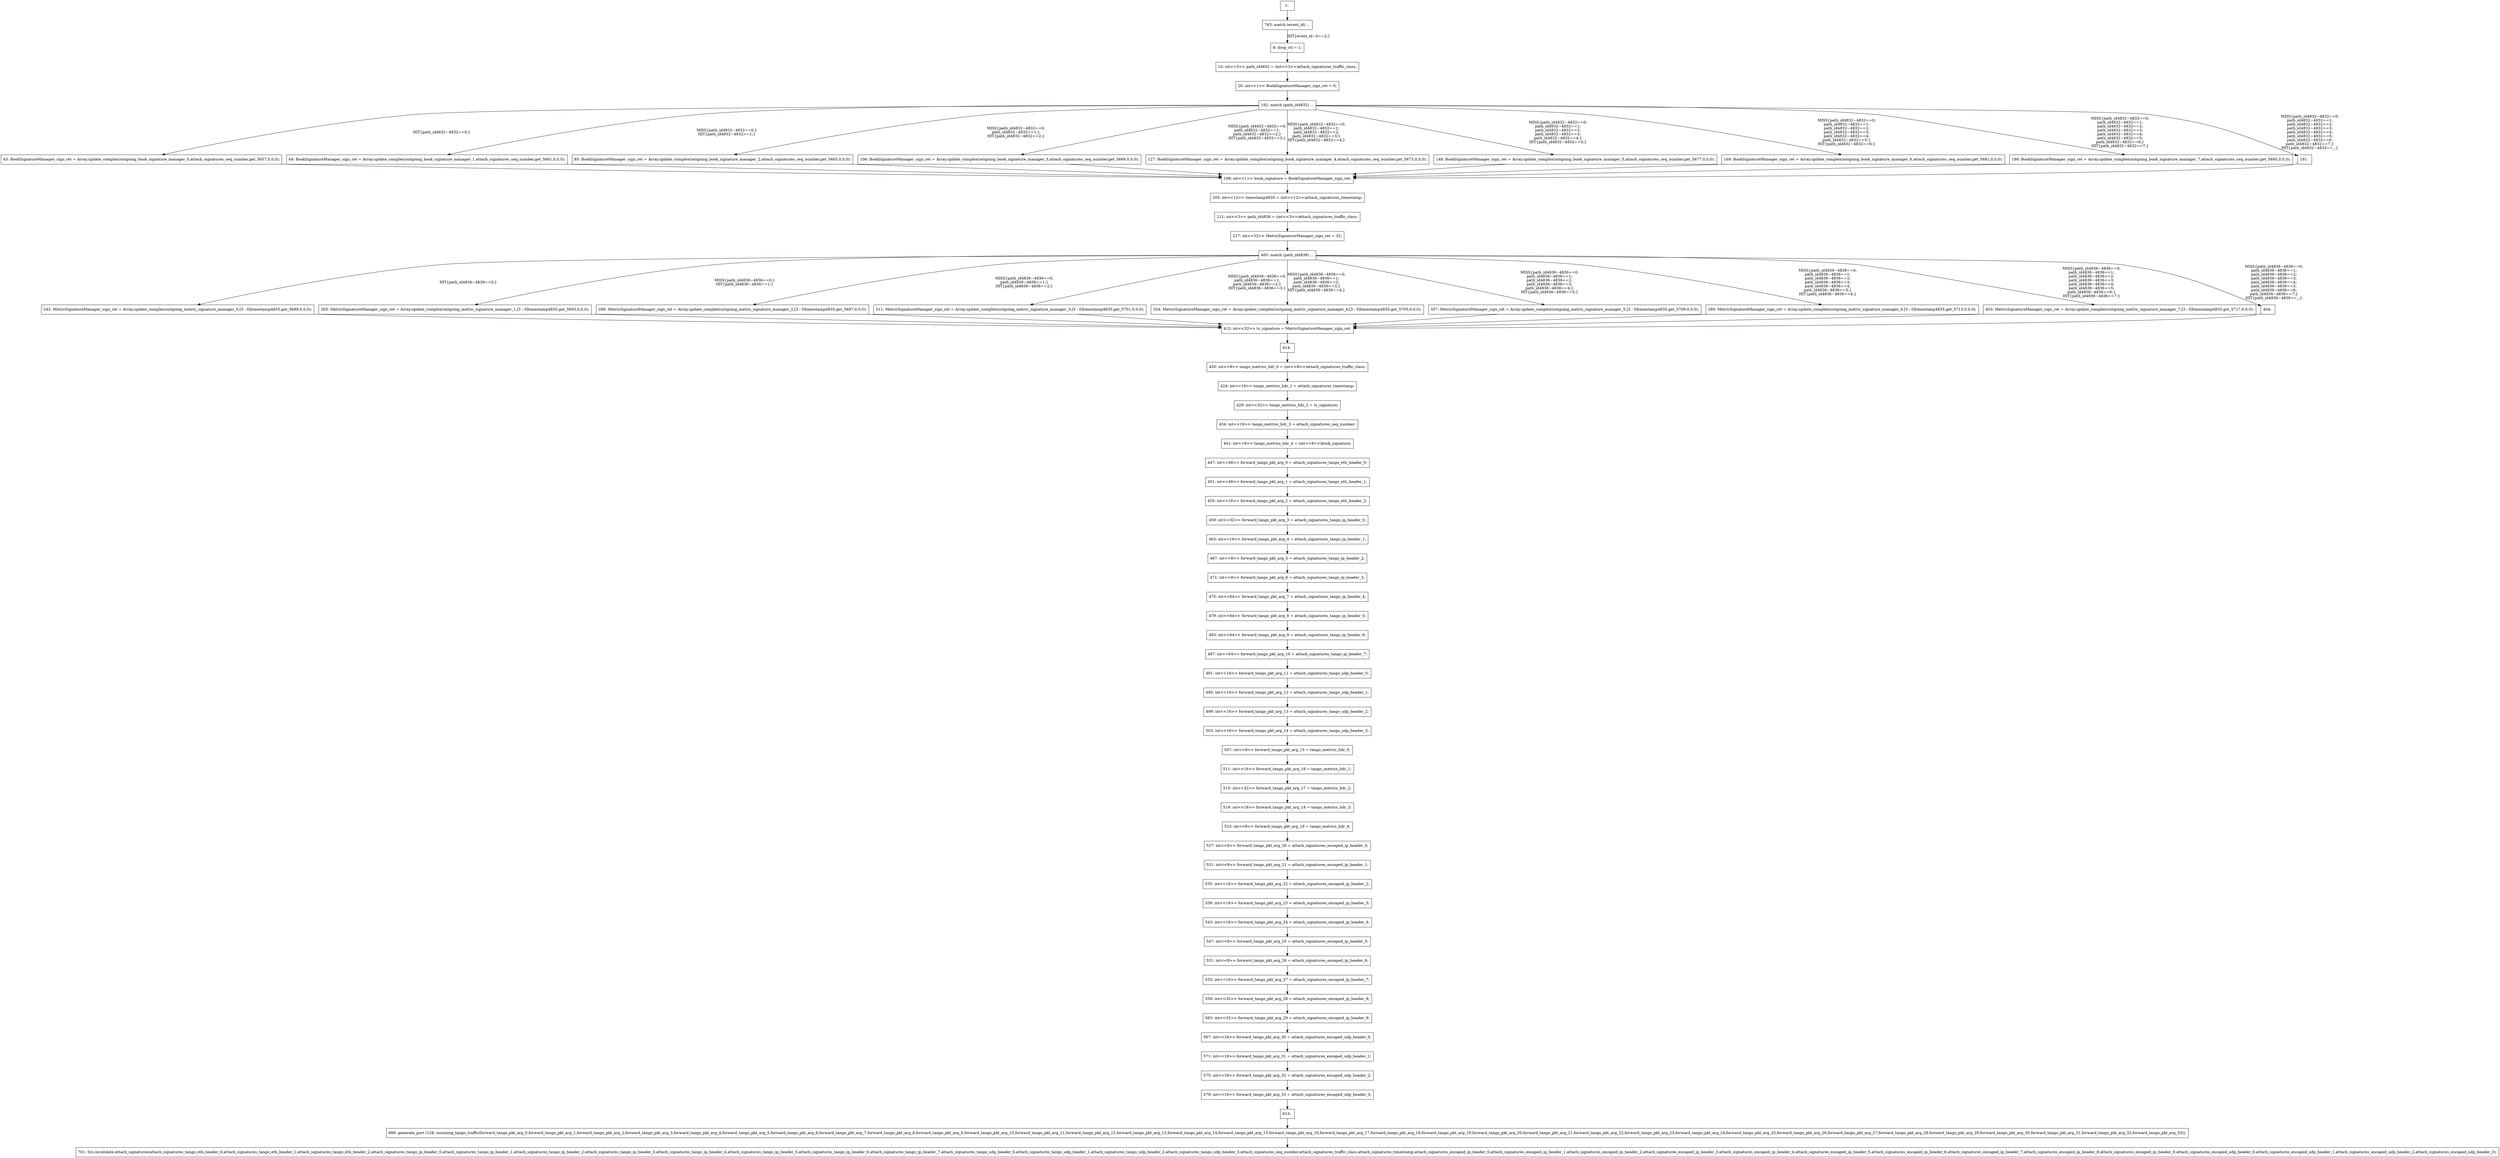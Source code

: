 digraph G {
  "1: " [shape=box, ];
  "8: drop_ctl = 1;" [shape=box, ];
  "14: int<<3>> path_id4832 = (int<<3>>)attach_signatures_traffic_class;" [
  shape=box, ];
  "20: int<<1>> BookSignatureManager_sign_ret = 0;" [shape=box, ];
  "43: BookSignatureManager_sign_ret = Array.update_complex(outgoing_book_signature_manager_0,attach_signatures_seq_number,get_5657,0,0,0);" [
  shape=box, ];
  "64: BookSignatureManager_sign_ret = Array.update_complex(outgoing_book_signature_manager_1,attach_signatures_seq_number,get_5661,0,0,0);" [
  shape=box, ];
  "85: BookSignatureManager_sign_ret = Array.update_complex(outgoing_book_signature_manager_2,attach_signatures_seq_number,get_5665,0,0,0);" [
  shape=box, ];
  "106: BookSignatureManager_sign_ret = Array.update_complex(outgoing_book_signature_manager_3,attach_signatures_seq_number,get_5669,0,0,0);" [
  shape=box, ];
  "127: BookSignatureManager_sign_ret = Array.update_complex(outgoing_book_signature_manager_4,attach_signatures_seq_number,get_5673,0,0,0);" [
  shape=box, ];
  "148: BookSignatureManager_sign_ret = Array.update_complex(outgoing_book_signature_manager_5,attach_signatures_seq_number,get_5677,0,0,0);" [
  shape=box, ];
  "169: BookSignatureManager_sign_ret = Array.update_complex(outgoing_book_signature_manager_6,attach_signatures_seq_number,get_5681,0,0,0);" [
  shape=box, ];
  "190: BookSignatureManager_sign_ret = Array.update_complex(outgoing_book_signature_manager_7,attach_signatures_seq_number,get_5685,0,0,0);" [
  shape=box, ];
  "191: " [shape=box, ];
  "192: match (path_id4832) ...
" [shape=box, ];
  "198: int<<1>> book_signature = BookSignatureManager_sign_ret;" [shape=box, ];
  "205: int<<12>> timestamp4835 = (int<<12>>)attach_signatures_timestamp;" [
  shape=box, ];
  "211: int<<3>> path_id4836 = (int<<3>>)attach_signatures_traffic_class;" [
  shape=box, ];
  "217: int<<32>> MetricSignatureManager_sign_ret = 32;" [shape=box, ];
  "242: MetricSignatureManager_sign_ret = Array.update_complex(outgoing_metric_signature_manager_0,[3 : 0]timestamp4835,get_5689,0,0,0);" [
  shape=box, ];
  "265: MetricSignatureManager_sign_ret = Array.update_complex(outgoing_metric_signature_manager_1,[3 : 0]timestamp4835,get_5693,0,0,0);" [
  shape=box, ];
  "288: MetricSignatureManager_sign_ret = Array.update_complex(outgoing_metric_signature_manager_2,[3 : 0]timestamp4835,get_5697,0,0,0);" [
  shape=box, ];
  "311: MetricSignatureManager_sign_ret = Array.update_complex(outgoing_metric_signature_manager_3,[3 : 0]timestamp4835,get_5701,0,0,0);" [
  shape=box, ];
  "334: MetricSignatureManager_sign_ret = Array.update_complex(outgoing_metric_signature_manager_4,[3 : 0]timestamp4835,get_5705,0,0,0);" [
  shape=box, ];
  "357: MetricSignatureManager_sign_ret = Array.update_complex(outgoing_metric_signature_manager_5,[3 : 0]timestamp4835,get_5709,0,0,0);" [
  shape=box, ];
  "380: MetricSignatureManager_sign_ret = Array.update_complex(outgoing_metric_signature_manager_6,[3 : 0]timestamp4835,get_5713,0,0,0);" [
  shape=box, ];
  "403: MetricSignatureManager_sign_ret = Array.update_complex(outgoing_metric_signature_manager_7,[3 : 0]timestamp4835,get_5717,0,0,0);" [
  shape=box, ];
  "404: " [shape=box, ];
  "405: match (path_id4836) ...
" [shape=box, ];
  "412: int<<32>> ts_signature = MetricSignatureManager_sign_ret;" [shape=box,
                                                                    ];
  "414: " [shape=box, ];
  "420: int<<8>> tango_metrics_hdr_0 = (int<<8>>)attach_signatures_traffic_class;" [
  shape=box, ];
  "424: int<<16>> tango_metrics_hdr_1 = attach_signatures_timestamp;" [
  shape=box, ];
  "429: int<<32>> tango_metrics_hdr_2 = ts_signature;" [shape=box, ];
  "434: int<<16>> tango_metrics_hdr_3 = attach_signatures_seq_number;" [
  shape=box, ];
  "441: int<<8>> tango_metrics_hdr_4 = (int<<8>>)book_signature;" [shape=box, ];
  "447: int<<48>> forward_tango_pkt_arg_0 = attach_signatures_tango_eth_header_0;" [
  shape=box, ];
  "451: int<<48>> forward_tango_pkt_arg_1 = attach_signatures_tango_eth_header_1;" [
  shape=box, ];
  "455: int<<16>> forward_tango_pkt_arg_2 = attach_signatures_tango_eth_header_2;" [
  shape=box, ];
  "459: int<<32>> forward_tango_pkt_arg_3 = attach_signatures_tango_ip_header_0;" [
  shape=box, ];
  "463: int<<16>> forward_tango_pkt_arg_4 = attach_signatures_tango_ip_header_1;" [
  shape=box, ];
  "467: int<<8>> forward_tango_pkt_arg_5 = attach_signatures_tango_ip_header_2;" [
  shape=box, ];
  "471: int<<8>> forward_tango_pkt_arg_6 = attach_signatures_tango_ip_header_3;" [
  shape=box, ];
  "475: int<<64>> forward_tango_pkt_arg_7 = attach_signatures_tango_ip_header_4;" [
  shape=box, ];
  "479: int<<64>> forward_tango_pkt_arg_8 = attach_signatures_tango_ip_header_5;" [
  shape=box, ];
  "483: int<<64>> forward_tango_pkt_arg_9 = attach_signatures_tango_ip_header_6;" [
  shape=box, ];
  "487: int<<64>> forward_tango_pkt_arg_10 = attach_signatures_tango_ip_header_7;" [
  shape=box, ];
  "491: int<<16>> forward_tango_pkt_arg_11 = attach_signatures_tango_udp_header_0;" [
  shape=box, ];
  "495: int<<16>> forward_tango_pkt_arg_12 = attach_signatures_tango_udp_header_1;" [
  shape=box, ];
  "499: int<<16>> forward_tango_pkt_arg_13 = attach_signatures_tango_udp_header_2;" [
  shape=box, ];
  "503: int<<16>> forward_tango_pkt_arg_14 = attach_signatures_tango_udp_header_3;" [
  shape=box, ];
  "507: int<<8>> forward_tango_pkt_arg_15 = tango_metrics_hdr_0;" [shape=box, ];
  "511: int<<16>> forward_tango_pkt_arg_16 = tango_metrics_hdr_1;" [shape=box,
                                                                    ];
  "515: int<<32>> forward_tango_pkt_arg_17 = tango_metrics_hdr_2;" [shape=box,
                                                                    ];
  "519: int<<16>> forward_tango_pkt_arg_18 = tango_metrics_hdr_3;" [shape=box,
                                                                    ];
  "523: int<<8>> forward_tango_pkt_arg_19 = tango_metrics_hdr_4;" [shape=box, ];
  "527: int<<8>> forward_tango_pkt_arg_20 = attach_signatures_encaped_ip_header_0;" [
  shape=box, ];
  "531: int<<8>> forward_tango_pkt_arg_21 = attach_signatures_encaped_ip_header_1;" [
  shape=box, ];
  "535: int<<16>> forward_tango_pkt_arg_22 = attach_signatures_encaped_ip_header_2;" [
  shape=box, ];
  "539: int<<16>> forward_tango_pkt_arg_23 = attach_signatures_encaped_ip_header_3;" [
  shape=box, ];
  "543: int<<16>> forward_tango_pkt_arg_24 = attach_signatures_encaped_ip_header_4;" [
  shape=box, ];
  "547: int<<8>> forward_tango_pkt_arg_25 = attach_signatures_encaped_ip_header_5;" [
  shape=box, ];
  "551: int<<8>> forward_tango_pkt_arg_26 = attach_signatures_encaped_ip_header_6;" [
  shape=box, ];
  "555: int<<16>> forward_tango_pkt_arg_27 = attach_signatures_encaped_ip_header_7;" [
  shape=box, ];
  "559: int<<32>> forward_tango_pkt_arg_28 = attach_signatures_encaped_ip_header_8;" [
  shape=box, ];
  "563: int<<32>> forward_tango_pkt_arg_29 = attach_signatures_encaped_ip_header_9;" [
  shape=box, ];
  "567: int<<16>> forward_tango_pkt_arg_30 = attach_signatures_encaped_udp_header_0;" [
  shape=box, ];
  "571: int<<16>> forward_tango_pkt_arg_31 = attach_signatures_encaped_udp_header_1;" [
  shape=box, ];
  "575: int<<16>> forward_tango_pkt_arg_32 = attach_signatures_encaped_udp_header_2;" [
  shape=box, ];
  "579: int<<16>> forward_tango_pkt_arg_33 = attach_signatures_encaped_udp_header_3;" [
  shape=box, ];
  "613: " [shape=box, ];
  "688: generate_port (128, incoming_tango_traffic(forward_tango_pkt_arg_0,forward_tango_pkt_arg_1,forward_tango_pkt_arg_2,forward_tango_pkt_arg_3,forward_tango_pkt_arg_4,forward_tango_pkt_arg_5,forward_tango_pkt_arg_6,forward_tango_pkt_arg_7,forward_tango_pkt_arg_8,forward_tango_pkt_arg_9,forward_tango_pkt_arg_10,forward_tango_pkt_arg_11,forward_tango_pkt_arg_12,forward_tango_pkt_arg_13,forward_tango_pkt_arg_14,forward_tango_pkt_arg_15,forward_tango_pkt_arg_16,forward_tango_pkt_arg_17,forward_tango_pkt_arg_18,forward_tango_pkt_arg_19,forward_tango_pkt_arg_20,forward_tango_pkt_arg_21,forward_tango_pkt_arg_22,forward_tango_pkt_arg_23,forward_tango_pkt_arg_24,forward_tango_pkt_arg_25,forward_tango_pkt_arg_26,forward_tango_pkt_arg_27,forward_tango_pkt_arg_28,forward_tango_pkt_arg_29,forward_tango_pkt_arg_30,forward_tango_pkt_arg_31,forward_tango_pkt_arg_32,forward_tango_pkt_arg_33));" [
  shape=box, ];
  "761: Sys.invalidate.attach_signatures(attach_signatures_tango_eth_header_0,attach_signatures_tango_eth_header_1,attach_signatures_tango_eth_header_2,attach_signatures_tango_ip_header_0,attach_signatures_tango_ip_header_1,attach_signatures_tango_ip_header_2,attach_signatures_tango_ip_header_3,attach_signatures_tango_ip_header_4,attach_signatures_tango_ip_header_5,attach_signatures_tango_ip_header_6,attach_signatures_tango_ip_header_7,attach_signatures_tango_udp_header_0,attach_signatures_tango_udp_header_1,attach_signatures_tango_udp_header_2,attach_signatures_tango_udp_header_3,attach_signatures_seq_number,attach_signatures_traffic_class,attach_signatures_timestamp,attach_signatures_encaped_ip_header_0,attach_signatures_encaped_ip_header_1,attach_signatures_encaped_ip_header_2,attach_signatures_encaped_ip_header_3,attach_signatures_encaped_ip_header_4,attach_signatures_encaped_ip_header_5,attach_signatures_encaped_ip_header_6,attach_signatures_encaped_ip_header_7,attach_signatures_encaped_ip_header_8,attach_signatures_encaped_ip_header_9,attach_signatures_encaped_udp_header_0,attach_signatures_encaped_udp_header_1,attach_signatures_encaped_udp_header_2,attach_signatures_encaped_udp_header_3);" [
  shape=box, ];
  "763: match (event_id) ...
" [shape=box, ];
  
  
  "1: " -> "763: match (event_id) ...
" [label="", ];
  "8: drop_ctl = 1;" -> "14: int<<3>> path_id4832 = (int<<3>>)attach_signatures_traffic_class;" [
  label="", ];
  "14: int<<3>> path_id4832 = (int<<3>>)attach_signatures_traffic_class;" -> "20: int<<1>> BookSignatureManager_sign_ret = 0;" [
  label="", ];
  "20: int<<1>> BookSignatureManager_sign_ret = 0;" -> "192: match (path_id4832) ...
" [
  label="", ];
  "43: BookSignatureManager_sign_ret = Array.update_complex(outgoing_book_signature_manager_0,attach_signatures_seq_number,get_5657,0,0,0);" -> "198: int<<1>> book_signature = BookSignatureManager_sign_ret;" [
  label="", ];
  "64: BookSignatureManager_sign_ret = Array.update_complex(outgoing_book_signature_manager_1,attach_signatures_seq_number,get_5661,0,0,0);" -> "198: int<<1>> book_signature = BookSignatureManager_sign_ret;" [
  label="", ];
  "85: BookSignatureManager_sign_ret = Array.update_complex(outgoing_book_signature_manager_2,attach_signatures_seq_number,get_5665,0,0,0);" -> "198: int<<1>> book_signature = BookSignatureManager_sign_ret;" [
  label="", ];
  "106: BookSignatureManager_sign_ret = Array.update_complex(outgoing_book_signature_manager_3,attach_signatures_seq_number,get_5669,0,0,0);" -> "198: int<<1>> book_signature = BookSignatureManager_sign_ret;" [
  label="", ];
  "127: BookSignatureManager_sign_ret = Array.update_complex(outgoing_book_signature_manager_4,attach_signatures_seq_number,get_5673,0,0,0);" -> "198: int<<1>> book_signature = BookSignatureManager_sign_ret;" [
  label="", ];
  "148: BookSignatureManager_sign_ret = Array.update_complex(outgoing_book_signature_manager_5,attach_signatures_seq_number,get_5677,0,0,0);" -> "198: int<<1>> book_signature = BookSignatureManager_sign_ret;" [
  label="", ];
  "169: BookSignatureManager_sign_ret = Array.update_complex(outgoing_book_signature_manager_6,attach_signatures_seq_number,get_5681,0,0,0);" -> "198: int<<1>> book_signature = BookSignatureManager_sign_ret;" [
  label="", ];
  "190: BookSignatureManager_sign_ret = Array.update_complex(outgoing_book_signature_manager_7,attach_signatures_seq_number,get_5685,0,0,0);" -> "198: int<<1>> book_signature = BookSignatureManager_sign_ret;" [
  label="", ];
  "191: " -> "198: int<<1>> book_signature = BookSignatureManager_sign_ret;" [
  label="", ];
  "192: match (path_id4832) ...
" -> "43: BookSignatureManager_sign_ret = Array.update_complex(outgoing_book_signature_manager_0,attach_signatures_seq_number,get_5657,0,0,0);" [
  label="HIT{path_id4832~4832==0;}", ];
  "192: match (path_id4832) ...
" -> "64: BookSignatureManager_sign_ret = Array.update_complex(outgoing_book_signature_manager_1,attach_signatures_seq_number,get_5661,0,0,0);" [
  label="MISS{path_id4832~4832==0;}
HIT{path_id4832~4832==1;}", ];
  "192: match (path_id4832) ...
" -> "85: BookSignatureManager_sign_ret = Array.update_complex(outgoing_book_signature_manager_2,attach_signatures_seq_number,get_5665,0,0,0);" [
  label="MISS{path_id4832~4832==0;
path_id4832~4832==1;}
HIT{path_id4832~4832==2;}",
  ];
  "192: match (path_id4832) ...
" -> "106: BookSignatureManager_sign_ret = Array.update_complex(outgoing_book_signature_manager_3,attach_signatures_seq_number,get_5669,0,0,0);" [
  label="MISS{path_id4832~4832==0;
path_id4832~4832==1;
path_id4832~4832==2;}
HIT{path_id4832~4832==3;}",
  ];
  "192: match (path_id4832) ...
" -> "127: BookSignatureManager_sign_ret = Array.update_complex(outgoing_book_signature_manager_4,attach_signatures_seq_number,get_5673,0,0,0);" [
  label="MISS{path_id4832~4832==0;
path_id4832~4832==1;
path_id4832~4832==2;
path_id4832~4832==3;}
HIT{path_id4832~4832==4;}",
  ];
  "192: match (path_id4832) ...
" -> "148: BookSignatureManager_sign_ret = Array.update_complex(outgoing_book_signature_manager_5,attach_signatures_seq_number,get_5677,0,0,0);" [
  label="MISS{path_id4832~4832==0;
path_id4832~4832==1;
path_id4832~4832==2;
path_id4832~4832==3;
path_id4832~4832==4;}
HIT{path_id4832~4832==5;}",
  ];
  "192: match (path_id4832) ...
" -> "169: BookSignatureManager_sign_ret = Array.update_complex(outgoing_book_signature_manager_6,attach_signatures_seq_number,get_5681,0,0,0);" [
  label="MISS{path_id4832~4832==0;
path_id4832~4832==1;
path_id4832~4832==2;
path_id4832~4832==3;
path_id4832~4832==4;
path_id4832~4832==5;}
HIT{path_id4832~4832==6;}",
  ];
  "192: match (path_id4832) ...
" -> "190: BookSignatureManager_sign_ret = Array.update_complex(outgoing_book_signature_manager_7,attach_signatures_seq_number,get_5685,0,0,0);" [
  label="MISS{path_id4832~4832==0;
path_id4832~4832==1;
path_id4832~4832==2;
path_id4832~4832==3;
path_id4832~4832==4;
path_id4832~4832==5;
path_id4832~4832==6;}
HIT{path_id4832~4832==7;}",
  ];
  "192: match (path_id4832) ...
" -> "191: " [label="MISS{path_id4832~4832==0;
path_id4832~4832==1;
path_id4832~4832==2;
path_id4832~4832==3;
path_id4832~4832==4;
path_id4832~4832==5;
path_id4832~4832==6;
path_id4832~4832==7;}
HIT{path_id4832~4832==_;}",
                                              ];
  "198: int<<1>> book_signature = BookSignatureManager_sign_ret;" -> "205: int<<12>> timestamp4835 = (int<<12>>)attach_signatures_timestamp;" [
  label="", ];
  "205: int<<12>> timestamp4835 = (int<<12>>)attach_signatures_timestamp;" -> "211: int<<3>> path_id4836 = (int<<3>>)attach_signatures_traffic_class;" [
  label="", ];
  "211: int<<3>> path_id4836 = (int<<3>>)attach_signatures_traffic_class;" -> "217: int<<32>> MetricSignatureManager_sign_ret = 32;" [
  label="", ];
  "217: int<<32>> MetricSignatureManager_sign_ret = 32;" -> "405: match (path_id4836) ...
" [
  label="", ];
  "242: MetricSignatureManager_sign_ret = Array.update_complex(outgoing_metric_signature_manager_0,[3 : 0]timestamp4835,get_5689,0,0,0);" -> "412: int<<32>> ts_signature = MetricSignatureManager_sign_ret;" [
  label="", ];
  "265: MetricSignatureManager_sign_ret = Array.update_complex(outgoing_metric_signature_manager_1,[3 : 0]timestamp4835,get_5693,0,0,0);" -> "412: int<<32>> ts_signature = MetricSignatureManager_sign_ret;" [
  label="", ];
  "288: MetricSignatureManager_sign_ret = Array.update_complex(outgoing_metric_signature_manager_2,[3 : 0]timestamp4835,get_5697,0,0,0);" -> "412: int<<32>> ts_signature = MetricSignatureManager_sign_ret;" [
  label="", ];
  "311: MetricSignatureManager_sign_ret = Array.update_complex(outgoing_metric_signature_manager_3,[3 : 0]timestamp4835,get_5701,0,0,0);" -> "412: int<<32>> ts_signature = MetricSignatureManager_sign_ret;" [
  label="", ];
  "334: MetricSignatureManager_sign_ret = Array.update_complex(outgoing_metric_signature_manager_4,[3 : 0]timestamp4835,get_5705,0,0,0);" -> "412: int<<32>> ts_signature = MetricSignatureManager_sign_ret;" [
  label="", ];
  "357: MetricSignatureManager_sign_ret = Array.update_complex(outgoing_metric_signature_manager_5,[3 : 0]timestamp4835,get_5709,0,0,0);" -> "412: int<<32>> ts_signature = MetricSignatureManager_sign_ret;" [
  label="", ];
  "380: MetricSignatureManager_sign_ret = Array.update_complex(outgoing_metric_signature_manager_6,[3 : 0]timestamp4835,get_5713,0,0,0);" -> "412: int<<32>> ts_signature = MetricSignatureManager_sign_ret;" [
  label="", ];
  "403: MetricSignatureManager_sign_ret = Array.update_complex(outgoing_metric_signature_manager_7,[3 : 0]timestamp4835,get_5717,0,0,0);" -> "412: int<<32>> ts_signature = MetricSignatureManager_sign_ret;" [
  label="", ];
  "404: " -> "412: int<<32>> ts_signature = MetricSignatureManager_sign_ret;" [
  label="", ];
  "405: match (path_id4836) ...
" -> "242: MetricSignatureManager_sign_ret = Array.update_complex(outgoing_metric_signature_manager_0,[3 : 0]timestamp4835,get_5689,0,0,0);" [
  label="HIT{path_id4836~4836==0;}", ];
  "405: match (path_id4836) ...
" -> "265: MetricSignatureManager_sign_ret = Array.update_complex(outgoing_metric_signature_manager_1,[3 : 0]timestamp4835,get_5693,0,0,0);" [
  label="MISS{path_id4836~4836==0;}
HIT{path_id4836~4836==1;}", ];
  "405: match (path_id4836) ...
" -> "288: MetricSignatureManager_sign_ret = Array.update_complex(outgoing_metric_signature_manager_2,[3 : 0]timestamp4835,get_5697,0,0,0);" [
  label="MISS{path_id4836~4836==0;
path_id4836~4836==1;}
HIT{path_id4836~4836==2;}",
  ];
  "405: match (path_id4836) ...
" -> "311: MetricSignatureManager_sign_ret = Array.update_complex(outgoing_metric_signature_manager_3,[3 : 0]timestamp4835,get_5701,0,0,0);" [
  label="MISS{path_id4836~4836==0;
path_id4836~4836==1;
path_id4836~4836==2;}
HIT{path_id4836~4836==3;}",
  ];
  "405: match (path_id4836) ...
" -> "334: MetricSignatureManager_sign_ret = Array.update_complex(outgoing_metric_signature_manager_4,[3 : 0]timestamp4835,get_5705,0,0,0);" [
  label="MISS{path_id4836~4836==0;
path_id4836~4836==1;
path_id4836~4836==2;
path_id4836~4836==3;}
HIT{path_id4836~4836==4;}",
  ];
  "405: match (path_id4836) ...
" -> "357: MetricSignatureManager_sign_ret = Array.update_complex(outgoing_metric_signature_manager_5,[3 : 0]timestamp4835,get_5709,0,0,0);" [
  label="MISS{path_id4836~4836==0;
path_id4836~4836==1;
path_id4836~4836==2;
path_id4836~4836==3;
path_id4836~4836==4;}
HIT{path_id4836~4836==5;}",
  ];
  "405: match (path_id4836) ...
" -> "380: MetricSignatureManager_sign_ret = Array.update_complex(outgoing_metric_signature_manager_6,[3 : 0]timestamp4835,get_5713,0,0,0);" [
  label="MISS{path_id4836~4836==0;
path_id4836~4836==1;
path_id4836~4836==2;
path_id4836~4836==3;
path_id4836~4836==4;
path_id4836~4836==5;}
HIT{path_id4836~4836==6;}",
  ];
  "405: match (path_id4836) ...
" -> "403: MetricSignatureManager_sign_ret = Array.update_complex(outgoing_metric_signature_manager_7,[3 : 0]timestamp4835,get_5717,0,0,0);" [
  label="MISS{path_id4836~4836==0;
path_id4836~4836==1;
path_id4836~4836==2;
path_id4836~4836==3;
path_id4836~4836==4;
path_id4836~4836==5;
path_id4836~4836==6;}
HIT{path_id4836~4836==7;}",
  ];
  "405: match (path_id4836) ...
" -> "404: " [label="MISS{path_id4836~4836==0;
path_id4836~4836==1;
path_id4836~4836==2;
path_id4836~4836==3;
path_id4836~4836==4;
path_id4836~4836==5;
path_id4836~4836==6;
path_id4836~4836==7;}
HIT{path_id4836~4836==_;}",
                                              ];
  "412: int<<32>> ts_signature = MetricSignatureManager_sign_ret;" -> "414: " [
  label="", ];
  "414: " -> "420: int<<8>> tango_metrics_hdr_0 = (int<<8>>)attach_signatures_traffic_class;" [
  label="", ];
  "420: int<<8>> tango_metrics_hdr_0 = (int<<8>>)attach_signatures_traffic_class;" -> "424: int<<16>> tango_metrics_hdr_1 = attach_signatures_timestamp;" [
  label="", ];
  "424: int<<16>> tango_metrics_hdr_1 = attach_signatures_timestamp;" -> "429: int<<32>> tango_metrics_hdr_2 = ts_signature;" [
  label="", ];
  "429: int<<32>> tango_metrics_hdr_2 = ts_signature;" -> "434: int<<16>> tango_metrics_hdr_3 = attach_signatures_seq_number;" [
  label="", ];
  "434: int<<16>> tango_metrics_hdr_3 = attach_signatures_seq_number;" -> "441: int<<8>> tango_metrics_hdr_4 = (int<<8>>)book_signature;" [
  label="", ];
  "441: int<<8>> tango_metrics_hdr_4 = (int<<8>>)book_signature;" -> "447: int<<48>> forward_tango_pkt_arg_0 = attach_signatures_tango_eth_header_0;" [
  label="", ];
  "447: int<<48>> forward_tango_pkt_arg_0 = attach_signatures_tango_eth_header_0;" -> "451: int<<48>> forward_tango_pkt_arg_1 = attach_signatures_tango_eth_header_1;" [
  label="", ];
  "451: int<<48>> forward_tango_pkt_arg_1 = attach_signatures_tango_eth_header_1;" -> "455: int<<16>> forward_tango_pkt_arg_2 = attach_signatures_tango_eth_header_2;" [
  label="", ];
  "455: int<<16>> forward_tango_pkt_arg_2 = attach_signatures_tango_eth_header_2;" -> "459: int<<32>> forward_tango_pkt_arg_3 = attach_signatures_tango_ip_header_0;" [
  label="", ];
  "459: int<<32>> forward_tango_pkt_arg_3 = attach_signatures_tango_ip_header_0;" -> "463: int<<16>> forward_tango_pkt_arg_4 = attach_signatures_tango_ip_header_1;" [
  label="", ];
  "463: int<<16>> forward_tango_pkt_arg_4 = attach_signatures_tango_ip_header_1;" -> "467: int<<8>> forward_tango_pkt_arg_5 = attach_signatures_tango_ip_header_2;" [
  label="", ];
  "467: int<<8>> forward_tango_pkt_arg_5 = attach_signatures_tango_ip_header_2;" -> "471: int<<8>> forward_tango_pkt_arg_6 = attach_signatures_tango_ip_header_3;" [
  label="", ];
  "471: int<<8>> forward_tango_pkt_arg_6 = attach_signatures_tango_ip_header_3;" -> "475: int<<64>> forward_tango_pkt_arg_7 = attach_signatures_tango_ip_header_4;" [
  label="", ];
  "475: int<<64>> forward_tango_pkt_arg_7 = attach_signatures_tango_ip_header_4;" -> "479: int<<64>> forward_tango_pkt_arg_8 = attach_signatures_tango_ip_header_5;" [
  label="", ];
  "479: int<<64>> forward_tango_pkt_arg_8 = attach_signatures_tango_ip_header_5;" -> "483: int<<64>> forward_tango_pkt_arg_9 = attach_signatures_tango_ip_header_6;" [
  label="", ];
  "483: int<<64>> forward_tango_pkt_arg_9 = attach_signatures_tango_ip_header_6;" -> "487: int<<64>> forward_tango_pkt_arg_10 = attach_signatures_tango_ip_header_7;" [
  label="", ];
  "487: int<<64>> forward_tango_pkt_arg_10 = attach_signatures_tango_ip_header_7;" -> "491: int<<16>> forward_tango_pkt_arg_11 = attach_signatures_tango_udp_header_0;" [
  label="", ];
  "491: int<<16>> forward_tango_pkt_arg_11 = attach_signatures_tango_udp_header_0;" -> "495: int<<16>> forward_tango_pkt_arg_12 = attach_signatures_tango_udp_header_1;" [
  label="", ];
  "495: int<<16>> forward_tango_pkt_arg_12 = attach_signatures_tango_udp_header_1;" -> "499: int<<16>> forward_tango_pkt_arg_13 = attach_signatures_tango_udp_header_2;" [
  label="", ];
  "499: int<<16>> forward_tango_pkt_arg_13 = attach_signatures_tango_udp_header_2;" -> "503: int<<16>> forward_tango_pkt_arg_14 = attach_signatures_tango_udp_header_3;" [
  label="", ];
  "503: int<<16>> forward_tango_pkt_arg_14 = attach_signatures_tango_udp_header_3;" -> "507: int<<8>> forward_tango_pkt_arg_15 = tango_metrics_hdr_0;" [
  label="", ];
  "507: int<<8>> forward_tango_pkt_arg_15 = tango_metrics_hdr_0;" -> "511: int<<16>> forward_tango_pkt_arg_16 = tango_metrics_hdr_1;" [
  label="", ];
  "511: int<<16>> forward_tango_pkt_arg_16 = tango_metrics_hdr_1;" -> "515: int<<32>> forward_tango_pkt_arg_17 = tango_metrics_hdr_2;" [
  label="", ];
  "515: int<<32>> forward_tango_pkt_arg_17 = tango_metrics_hdr_2;" -> "519: int<<16>> forward_tango_pkt_arg_18 = tango_metrics_hdr_3;" [
  label="", ];
  "519: int<<16>> forward_tango_pkt_arg_18 = tango_metrics_hdr_3;" -> "523: int<<8>> forward_tango_pkt_arg_19 = tango_metrics_hdr_4;" [
  label="", ];
  "523: int<<8>> forward_tango_pkt_arg_19 = tango_metrics_hdr_4;" -> "527: int<<8>> forward_tango_pkt_arg_20 = attach_signatures_encaped_ip_header_0;" [
  label="", ];
  "527: int<<8>> forward_tango_pkt_arg_20 = attach_signatures_encaped_ip_header_0;" -> "531: int<<8>> forward_tango_pkt_arg_21 = attach_signatures_encaped_ip_header_1;" [
  label="", ];
  "531: int<<8>> forward_tango_pkt_arg_21 = attach_signatures_encaped_ip_header_1;" -> "535: int<<16>> forward_tango_pkt_arg_22 = attach_signatures_encaped_ip_header_2;" [
  label="", ];
  "535: int<<16>> forward_tango_pkt_arg_22 = attach_signatures_encaped_ip_header_2;" -> "539: int<<16>> forward_tango_pkt_arg_23 = attach_signatures_encaped_ip_header_3;" [
  label="", ];
  "539: int<<16>> forward_tango_pkt_arg_23 = attach_signatures_encaped_ip_header_3;" -> "543: int<<16>> forward_tango_pkt_arg_24 = attach_signatures_encaped_ip_header_4;" [
  label="", ];
  "543: int<<16>> forward_tango_pkt_arg_24 = attach_signatures_encaped_ip_header_4;" -> "547: int<<8>> forward_tango_pkt_arg_25 = attach_signatures_encaped_ip_header_5;" [
  label="", ];
  "547: int<<8>> forward_tango_pkt_arg_25 = attach_signatures_encaped_ip_header_5;" -> "551: int<<8>> forward_tango_pkt_arg_26 = attach_signatures_encaped_ip_header_6;" [
  label="", ];
  "551: int<<8>> forward_tango_pkt_arg_26 = attach_signatures_encaped_ip_header_6;" -> "555: int<<16>> forward_tango_pkt_arg_27 = attach_signatures_encaped_ip_header_7;" [
  label="", ];
  "555: int<<16>> forward_tango_pkt_arg_27 = attach_signatures_encaped_ip_header_7;" -> "559: int<<32>> forward_tango_pkt_arg_28 = attach_signatures_encaped_ip_header_8;" [
  label="", ];
  "559: int<<32>> forward_tango_pkt_arg_28 = attach_signatures_encaped_ip_header_8;" -> "563: int<<32>> forward_tango_pkt_arg_29 = attach_signatures_encaped_ip_header_9;" [
  label="", ];
  "563: int<<32>> forward_tango_pkt_arg_29 = attach_signatures_encaped_ip_header_9;" -> "567: int<<16>> forward_tango_pkt_arg_30 = attach_signatures_encaped_udp_header_0;" [
  label="", ];
  "567: int<<16>> forward_tango_pkt_arg_30 = attach_signatures_encaped_udp_header_0;" -> "571: int<<16>> forward_tango_pkt_arg_31 = attach_signatures_encaped_udp_header_1;" [
  label="", ];
  "571: int<<16>> forward_tango_pkt_arg_31 = attach_signatures_encaped_udp_header_1;" -> "575: int<<16>> forward_tango_pkt_arg_32 = attach_signatures_encaped_udp_header_2;" [
  label="", ];
  "575: int<<16>> forward_tango_pkt_arg_32 = attach_signatures_encaped_udp_header_2;" -> "579: int<<16>> forward_tango_pkt_arg_33 = attach_signatures_encaped_udp_header_3;" [
  label="", ];
  "579: int<<16>> forward_tango_pkt_arg_33 = attach_signatures_encaped_udp_header_3;" -> "613: " [
  label="", ];
  "613: " -> "688: generate_port (128, incoming_tango_traffic(forward_tango_pkt_arg_0,forward_tango_pkt_arg_1,forward_tango_pkt_arg_2,forward_tango_pkt_arg_3,forward_tango_pkt_arg_4,forward_tango_pkt_arg_5,forward_tango_pkt_arg_6,forward_tango_pkt_arg_7,forward_tango_pkt_arg_8,forward_tango_pkt_arg_9,forward_tango_pkt_arg_10,forward_tango_pkt_arg_11,forward_tango_pkt_arg_12,forward_tango_pkt_arg_13,forward_tango_pkt_arg_14,forward_tango_pkt_arg_15,forward_tango_pkt_arg_16,forward_tango_pkt_arg_17,forward_tango_pkt_arg_18,forward_tango_pkt_arg_19,forward_tango_pkt_arg_20,forward_tango_pkt_arg_21,forward_tango_pkt_arg_22,forward_tango_pkt_arg_23,forward_tango_pkt_arg_24,forward_tango_pkt_arg_25,forward_tango_pkt_arg_26,forward_tango_pkt_arg_27,forward_tango_pkt_arg_28,forward_tango_pkt_arg_29,forward_tango_pkt_arg_30,forward_tango_pkt_arg_31,forward_tango_pkt_arg_32,forward_tango_pkt_arg_33));" [
  label="", ];
  "688: generate_port (128, incoming_tango_traffic(forward_tango_pkt_arg_0,forward_tango_pkt_arg_1,forward_tango_pkt_arg_2,forward_tango_pkt_arg_3,forward_tango_pkt_arg_4,forward_tango_pkt_arg_5,forward_tango_pkt_arg_6,forward_tango_pkt_arg_7,forward_tango_pkt_arg_8,forward_tango_pkt_arg_9,forward_tango_pkt_arg_10,forward_tango_pkt_arg_11,forward_tango_pkt_arg_12,forward_tango_pkt_arg_13,forward_tango_pkt_arg_14,forward_tango_pkt_arg_15,forward_tango_pkt_arg_16,forward_tango_pkt_arg_17,forward_tango_pkt_arg_18,forward_tango_pkt_arg_19,forward_tango_pkt_arg_20,forward_tango_pkt_arg_21,forward_tango_pkt_arg_22,forward_tango_pkt_arg_23,forward_tango_pkt_arg_24,forward_tango_pkt_arg_25,forward_tango_pkt_arg_26,forward_tango_pkt_arg_27,forward_tango_pkt_arg_28,forward_tango_pkt_arg_29,forward_tango_pkt_arg_30,forward_tango_pkt_arg_31,forward_tango_pkt_arg_32,forward_tango_pkt_arg_33));" -> "761: Sys.invalidate.attach_signatures(attach_signatures_tango_eth_header_0,attach_signatures_tango_eth_header_1,attach_signatures_tango_eth_header_2,attach_signatures_tango_ip_header_0,attach_signatures_tango_ip_header_1,attach_signatures_tango_ip_header_2,attach_signatures_tango_ip_header_3,attach_signatures_tango_ip_header_4,attach_signatures_tango_ip_header_5,attach_signatures_tango_ip_header_6,attach_signatures_tango_ip_header_7,attach_signatures_tango_udp_header_0,attach_signatures_tango_udp_header_1,attach_signatures_tango_udp_header_2,attach_signatures_tango_udp_header_3,attach_signatures_seq_number,attach_signatures_traffic_class,attach_signatures_timestamp,attach_signatures_encaped_ip_header_0,attach_signatures_encaped_ip_header_1,attach_signatures_encaped_ip_header_2,attach_signatures_encaped_ip_header_3,attach_signatures_encaped_ip_header_4,attach_signatures_encaped_ip_header_5,attach_signatures_encaped_ip_header_6,attach_signatures_encaped_ip_header_7,attach_signatures_encaped_ip_header_8,attach_signatures_encaped_ip_header_9,attach_signatures_encaped_udp_header_0,attach_signatures_encaped_udp_header_1,attach_signatures_encaped_udp_header_2,attach_signatures_encaped_udp_header_3);" [
  label="", ];
  "763: match (event_id) ...
" -> "8: drop_ctl = 1;" [label="HIT{event_id~0==2;}",
                                                      ];
  
  }